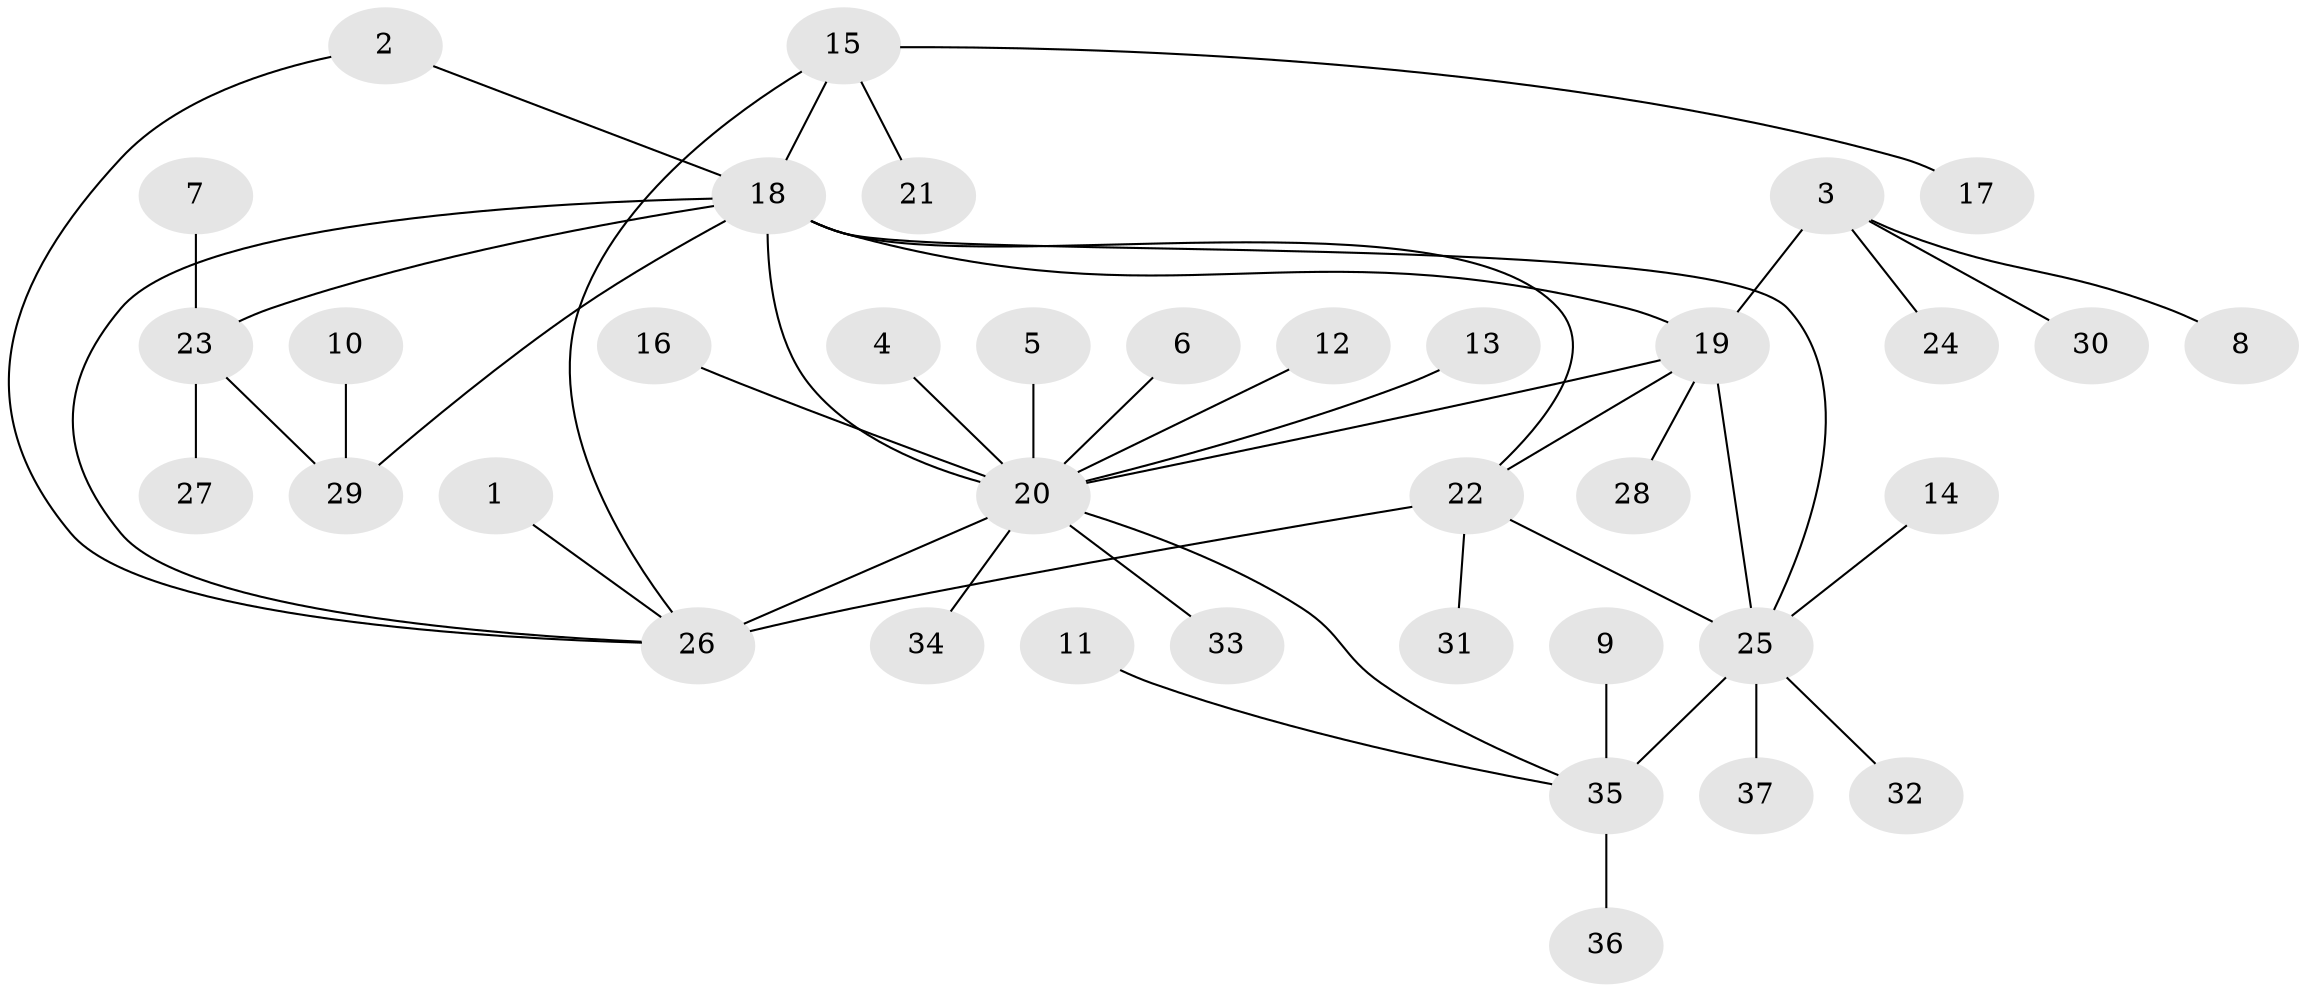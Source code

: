 // original degree distribution, {8: 0.0273972602739726, 5: 0.0547945205479452, 7: 0.0273972602739726, 10: 0.0273972602739726, 6: 0.0273972602739726, 2: 0.1780821917808219, 4: 0.0547945205479452, 1: 0.5616438356164384, 3: 0.0410958904109589}
// Generated by graph-tools (version 1.1) at 2025/50/03/09/25 03:50:33]
// undirected, 37 vertices, 46 edges
graph export_dot {
graph [start="1"]
  node [color=gray90,style=filled];
  1;
  2;
  3;
  4;
  5;
  6;
  7;
  8;
  9;
  10;
  11;
  12;
  13;
  14;
  15;
  16;
  17;
  18;
  19;
  20;
  21;
  22;
  23;
  24;
  25;
  26;
  27;
  28;
  29;
  30;
  31;
  32;
  33;
  34;
  35;
  36;
  37;
  1 -- 26 [weight=1.0];
  2 -- 18 [weight=1.0];
  2 -- 26 [weight=1.0];
  3 -- 8 [weight=1.0];
  3 -- 19 [weight=2.0];
  3 -- 24 [weight=1.0];
  3 -- 30 [weight=1.0];
  4 -- 20 [weight=1.0];
  5 -- 20 [weight=1.0];
  6 -- 20 [weight=1.0];
  7 -- 23 [weight=1.0];
  9 -- 35 [weight=1.0];
  10 -- 29 [weight=1.0];
  11 -- 35 [weight=1.0];
  12 -- 20 [weight=1.0];
  13 -- 20 [weight=1.0];
  14 -- 25 [weight=1.0];
  15 -- 17 [weight=1.0];
  15 -- 18 [weight=1.0];
  15 -- 21 [weight=1.0];
  15 -- 26 [weight=1.0];
  16 -- 20 [weight=1.0];
  18 -- 19 [weight=2.0];
  18 -- 20 [weight=1.0];
  18 -- 22 [weight=1.0];
  18 -- 23 [weight=1.0];
  18 -- 25 [weight=1.0];
  18 -- 26 [weight=1.0];
  18 -- 29 [weight=1.0];
  19 -- 20 [weight=1.0];
  19 -- 22 [weight=1.0];
  19 -- 25 [weight=1.0];
  19 -- 28 [weight=1.0];
  20 -- 26 [weight=2.0];
  20 -- 33 [weight=1.0];
  20 -- 34 [weight=1.0];
  20 -- 35 [weight=1.0];
  22 -- 25 [weight=1.0];
  22 -- 26 [weight=2.0];
  22 -- 31 [weight=1.0];
  23 -- 27 [weight=1.0];
  23 -- 29 [weight=1.0];
  25 -- 32 [weight=1.0];
  25 -- 35 [weight=2.0];
  25 -- 37 [weight=1.0];
  35 -- 36 [weight=1.0];
}
